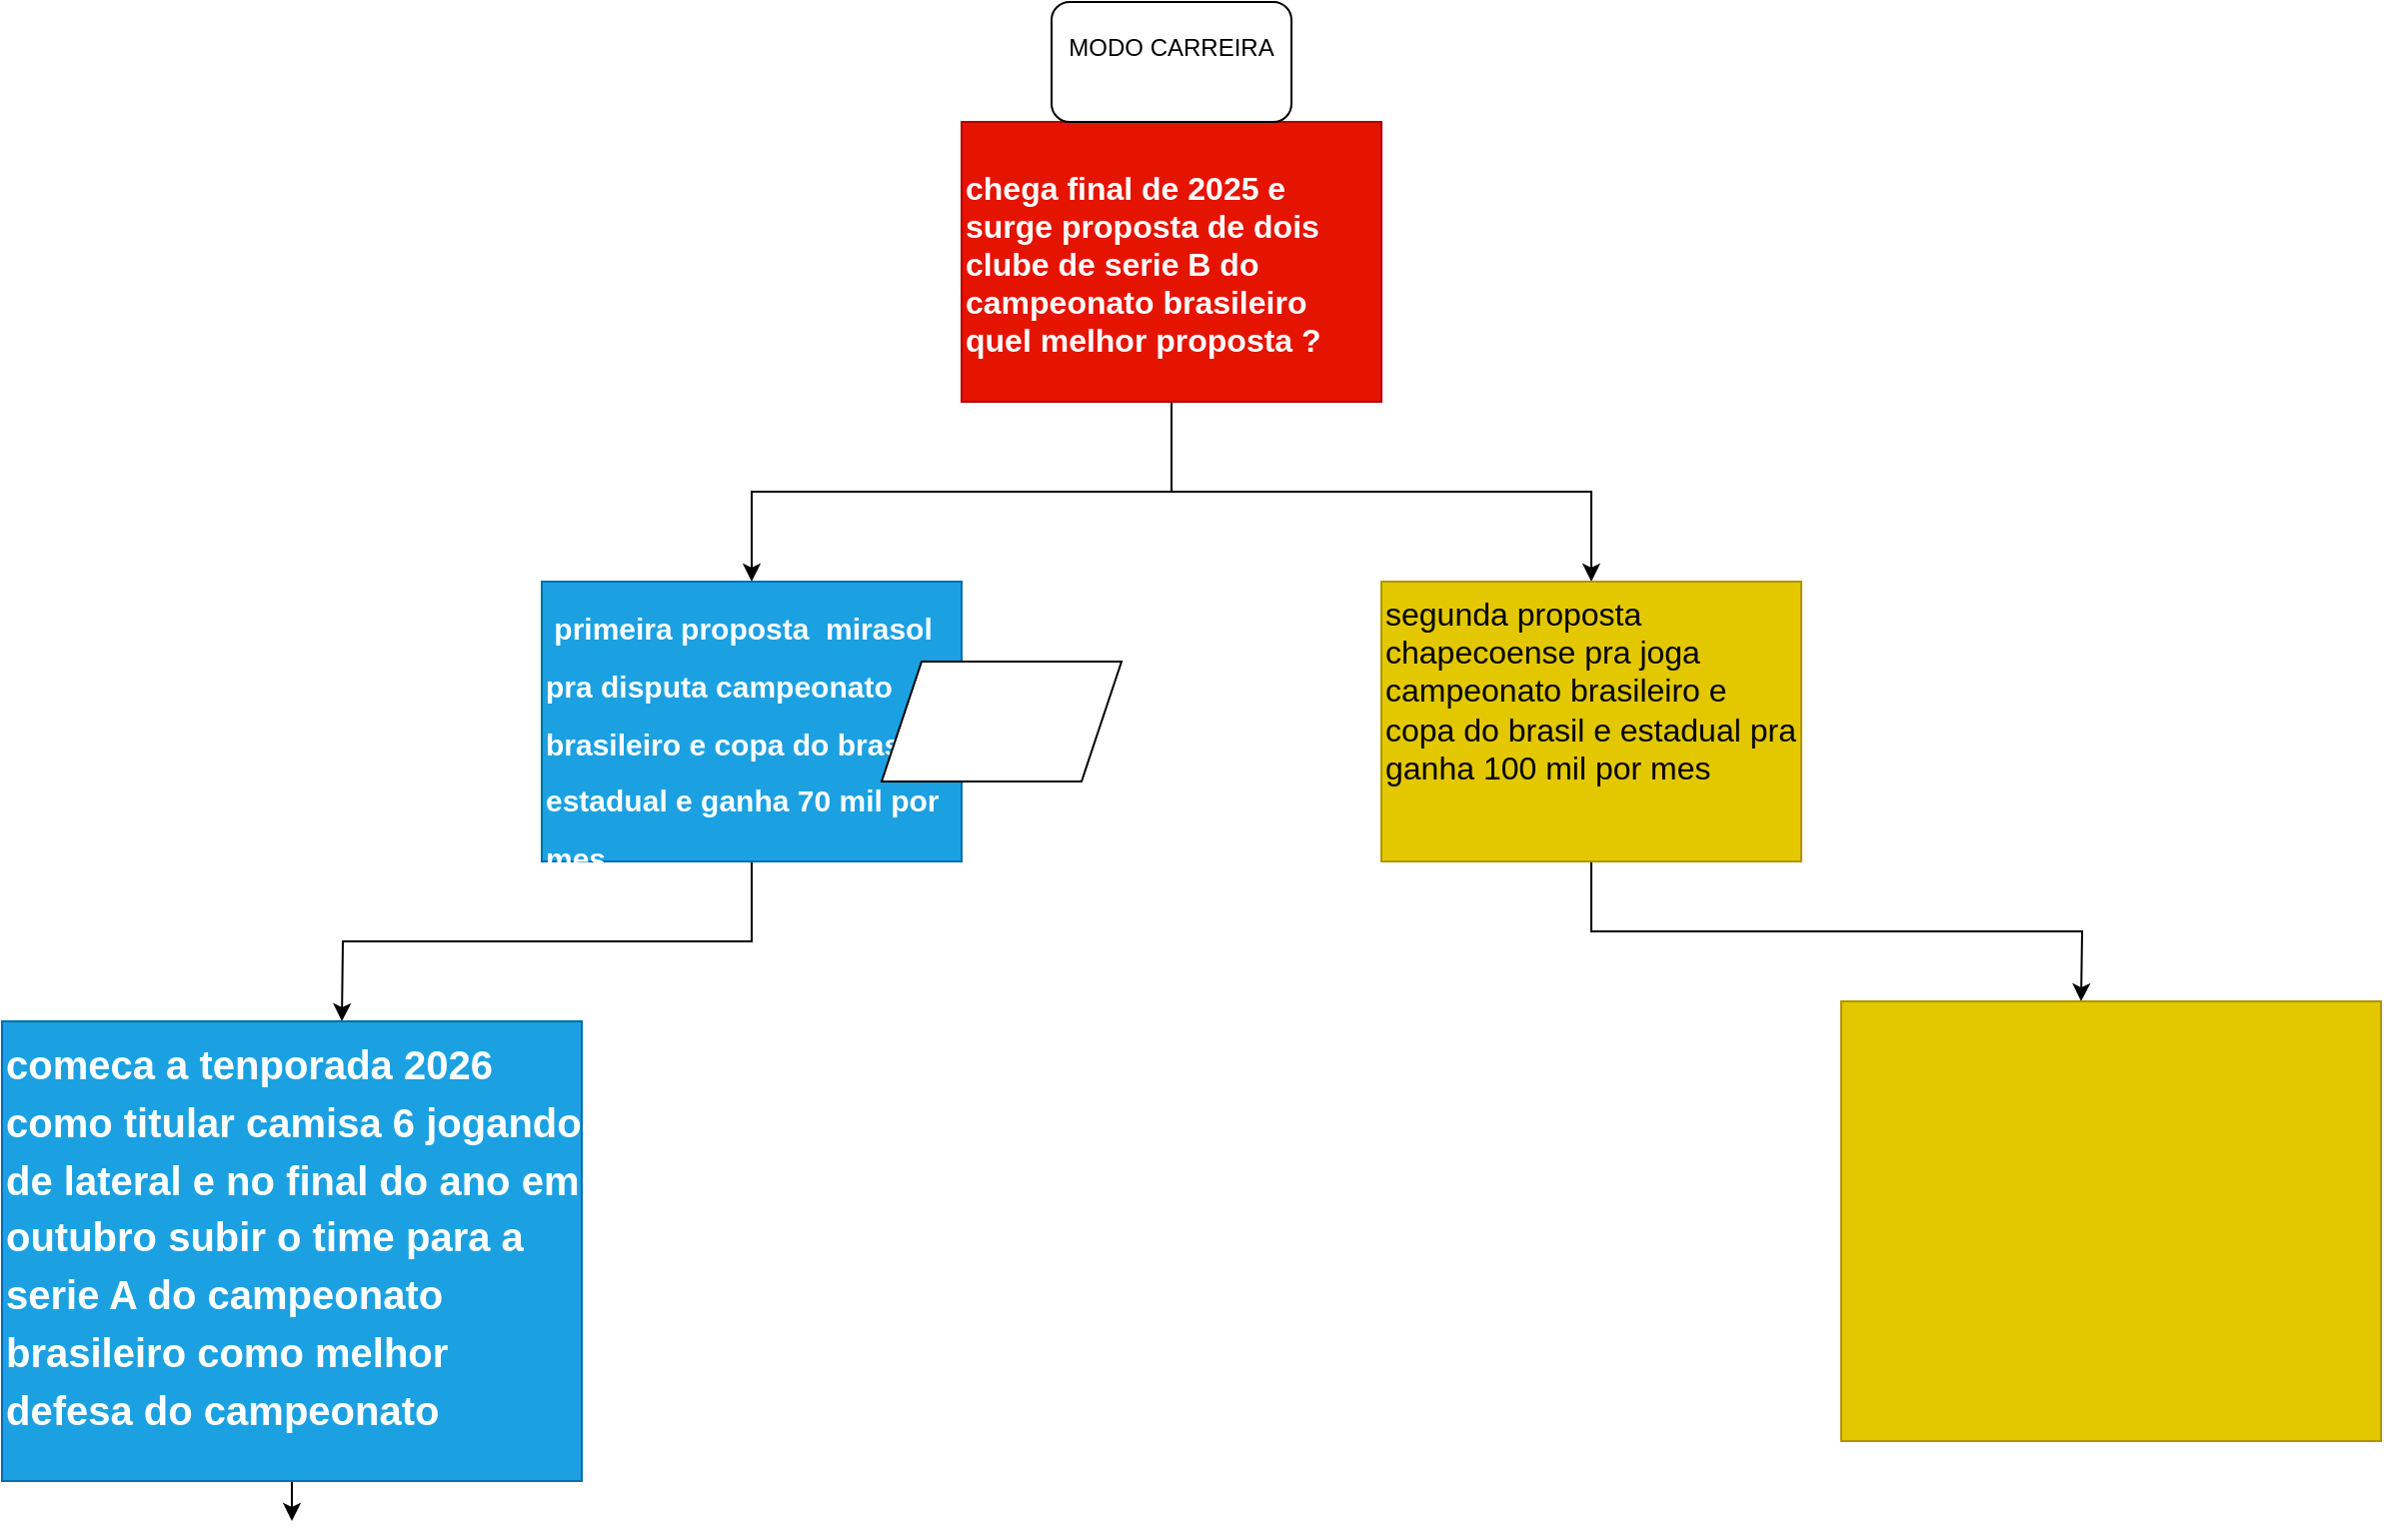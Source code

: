 <mxfile version="28.2.5">
  <diagram name="Página-1" id="W5UBHec2v-LbBHFmvyQv">
    <mxGraphModel dx="3263" dy="1324" grid="1" gridSize="10" guides="1" tooltips="1" connect="1" arrows="1" fold="1" page="1" pageScale="1" pageWidth="827" pageHeight="1169" math="0" shadow="0">
      <root>
        <mxCell id="0" />
        <mxCell id="1" parent="0" />
        <mxCell id="a0-rwzOCjx9Mt6NF2cHN-6" style="edgeStyle=orthogonalEdgeStyle;rounded=0;orthogonalLoop=1;jettySize=auto;html=1;exitX=0.5;exitY=1;exitDx=0;exitDy=0;entryX=0.5;entryY=0;entryDx=0;entryDy=0;" parent="1" source="a0-rwzOCjx9Mt6NF2cHN-1" target="a0-rwzOCjx9Mt6NF2cHN-2" edge="1">
          <mxGeometry relative="1" as="geometry" />
        </mxCell>
        <mxCell id="a0-rwzOCjx9Mt6NF2cHN-8" value="" style="edgeStyle=orthogonalEdgeStyle;rounded=0;orthogonalLoop=1;jettySize=auto;html=1;" parent="1" source="a0-rwzOCjx9Mt6NF2cHN-1" target="a0-rwzOCjx9Mt6NF2cHN-7" edge="1">
          <mxGeometry relative="1" as="geometry" />
        </mxCell>
        <mxCell id="a0-rwzOCjx9Mt6NF2cHN-1" value="&lt;h5&gt;&lt;font style=&quot;font-size: 16px;&quot;&gt;chega final de 2025 e surge proposta de dois clube de serie B do campeonato brasileiro quel melhor proposta ?&amp;nbsp;&lt;/font&gt;&lt;/h5&gt;" style="text;html=1;whiteSpace=wrap;overflow=hidden;rounded=0;fillColor=#e51400;fontColor=#ffffff;strokeColor=#B20000;" parent="1" vertex="1">
          <mxGeometry x="270" y="80" width="210" height="140" as="geometry" />
        </mxCell>
        <mxCell id="a0-rwzOCjx9Mt6NF2cHN-9" style="edgeStyle=orthogonalEdgeStyle;rounded=0;orthogonalLoop=1;jettySize=auto;html=1;exitX=0.5;exitY=1;exitDx=0;exitDy=0;" parent="1" source="a0-rwzOCjx9Mt6NF2cHN-2" edge="1">
          <mxGeometry relative="1" as="geometry">
            <mxPoint x="-40" y="530" as="targetPoint" />
          </mxGeometry>
        </mxCell>
        <mxCell id="a0-rwzOCjx9Mt6NF2cHN-2" value="&lt;h1 style=&quot;margin-top: 0px;&quot;&gt;&lt;span style=&quot;font-size: 15px;&quot;&gt;&amp;nbsp;primeira proposta&amp;nbsp; mirasol&amp;nbsp; &amp;nbsp; pra disputa campeonato brasileiro e copa do brasil e estadual e ganha 70 mil por mes&amp;nbsp;&lt;/span&gt;&lt;/h1&gt;" style="text;html=1;whiteSpace=wrap;overflow=hidden;rounded=0;fillColor=#1ba1e2;fontColor=#ffffff;strokeColor=#006EAF;" parent="1" vertex="1">
          <mxGeometry x="60" y="310" width="210" height="140" as="geometry" />
        </mxCell>
        <mxCell id="a0-rwzOCjx9Mt6NF2cHN-10" style="edgeStyle=orthogonalEdgeStyle;rounded=0;orthogonalLoop=1;jettySize=auto;html=1;exitX=0.5;exitY=1;exitDx=0;exitDy=0;" parent="1" source="a0-rwzOCjx9Mt6NF2cHN-7" edge="1">
          <mxGeometry relative="1" as="geometry">
            <mxPoint x="830" y="520" as="targetPoint" />
          </mxGeometry>
        </mxCell>
        <mxCell id="a0-rwzOCjx9Mt6NF2cHN-7" value="&lt;span style=&quot;font-size: 16px;&quot;&gt;segunda proposta chapecoense pra joga campeonato brasileiro e copa do brasil e estadual pra ganha 100 mil por mes&amp;nbsp;&lt;/span&gt;" style="text;html=1;whiteSpace=wrap;overflow=hidden;rounded=0;fillColor=#e3c800;fontColor=#000000;strokeColor=#B09500;" parent="1" vertex="1">
          <mxGeometry x="480" y="310" width="210" height="140" as="geometry" />
        </mxCell>
        <mxCell id="o58Nc44f7ltlPzZKtUj9-1" style="edgeStyle=orthogonalEdgeStyle;rounded=0;orthogonalLoop=1;jettySize=auto;html=1;exitX=0.5;exitY=1;exitDx=0;exitDy=0;" parent="1" source="a0-rwzOCjx9Mt6NF2cHN-11" edge="1">
          <mxGeometry relative="1" as="geometry">
            <mxPoint x="-65" y="780" as="targetPoint" />
          </mxGeometry>
        </mxCell>
        <mxCell id="a0-rwzOCjx9Mt6NF2cHN-11" value="&lt;h1 style=&quot;margin-top: 0px;&quot;&gt;&lt;span style=&quot;font-size: 20px;&quot;&gt;comeca a tenporada 2026 como titular camisa 6 jogando de lateral e no final do ano em outubro subir o time para a serie A do campeonato brasileiro como melhor defesa do campeonato&lt;/span&gt;&lt;/h1&gt;" style="text;html=1;whiteSpace=wrap;overflow=hidden;rounded=0;fillColor=#1ba1e2;fontColor=#ffffff;strokeColor=#006EAF;" parent="1" vertex="1">
          <mxGeometry x="-210" y="530" width="290" height="230" as="geometry" />
        </mxCell>
        <mxCell id="a0-rwzOCjx9Mt6NF2cHN-13" value="&lt;h1 style=&quot;margin-top: 0px;&quot;&gt;&lt;br&gt;&lt;/h1&gt;" style="text;html=1;whiteSpace=wrap;overflow=hidden;rounded=0;fillColor=#e3c800;fontColor=#000000;strokeColor=#B09500;" parent="1" vertex="1">
          <mxGeometry x="710" y="520" width="270" height="220" as="geometry" />
        </mxCell>
        <mxCell id="2n4wc4P9uDIQy3SASZHh-2" value="MODO CARREIRA&lt;div&gt;&lt;br&gt;&lt;/div&gt;" style="rounded=1;whiteSpace=wrap;html=1;" vertex="1" parent="1">
          <mxGeometry x="315" y="20" width="120" height="60" as="geometry" />
        </mxCell>
        <mxCell id="2n4wc4P9uDIQy3SASZHh-1" value="" style="shape=parallelogram;perimeter=parallelogramPerimeter;whiteSpace=wrap;html=1;fixedSize=1;" vertex="1" parent="1">
          <mxGeometry x="230" y="350" width="120" height="60" as="geometry" />
        </mxCell>
      </root>
    </mxGraphModel>
  </diagram>
</mxfile>
